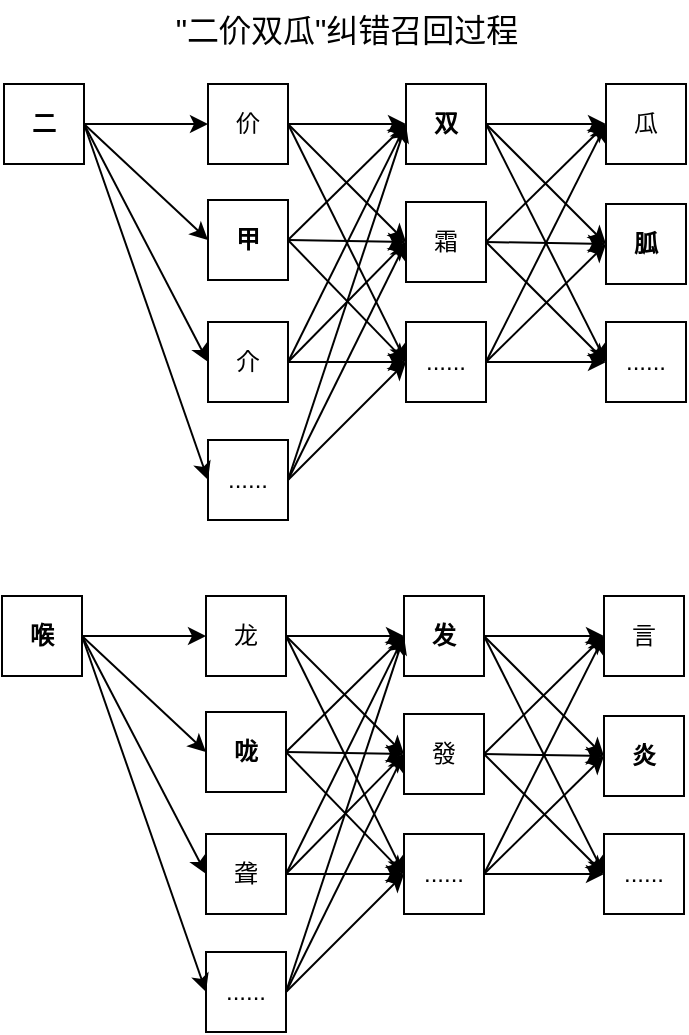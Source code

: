 <mxfile version="24.7.16">
  <diagram name="第 1 页" id="saQ4l6gwrfw8ZkC3gz2z">
    <mxGraphModel dx="794" dy="553" grid="0" gridSize="10" guides="1" tooltips="1" connect="1" arrows="1" fold="1" page="1" pageScale="1" pageWidth="1169" pageHeight="827" math="0" shadow="0">
      <root>
        <mxCell id="0" />
        <mxCell id="1" parent="0" />
        <mxCell id="DB2N2tVpHqEbX4s-BZQU-6" style="edgeStyle=orthogonalEdgeStyle;rounded=0;orthogonalLoop=1;jettySize=auto;html=1;exitX=1;exitY=0.5;exitDx=0;exitDy=0;entryX=0;entryY=0.5;entryDx=0;entryDy=0;" edge="1" parent="1" source="DB2N2tVpHqEbX4s-BZQU-2" target="DB2N2tVpHqEbX4s-BZQU-3">
          <mxGeometry relative="1" as="geometry" />
        </mxCell>
        <mxCell id="DB2N2tVpHqEbX4s-BZQU-9" style="rounded=0;orthogonalLoop=1;jettySize=auto;html=1;exitX=1;exitY=0.5;exitDx=0;exitDy=0;entryX=0;entryY=0.5;entryDx=0;entryDy=0;" edge="1" parent="1" source="DB2N2tVpHqEbX4s-BZQU-2" target="DB2N2tVpHqEbX4s-BZQU-7">
          <mxGeometry relative="1" as="geometry" />
        </mxCell>
        <mxCell id="DB2N2tVpHqEbX4s-BZQU-11" style="rounded=0;orthogonalLoop=1;jettySize=auto;html=1;exitX=1;exitY=0.5;exitDx=0;exitDy=0;entryX=0;entryY=0.5;entryDx=0;entryDy=0;" edge="1" parent="1" source="DB2N2tVpHqEbX4s-BZQU-2" target="DB2N2tVpHqEbX4s-BZQU-8">
          <mxGeometry relative="1" as="geometry" />
        </mxCell>
        <mxCell id="DB2N2tVpHqEbX4s-BZQU-12" style="rounded=0;orthogonalLoop=1;jettySize=auto;html=1;exitX=1;exitY=0.5;exitDx=0;exitDy=0;entryX=0;entryY=0.5;entryDx=0;entryDy=0;" edge="1" parent="1" source="DB2N2tVpHqEbX4s-BZQU-2" target="DB2N2tVpHqEbX4s-BZQU-10">
          <mxGeometry relative="1" as="geometry" />
        </mxCell>
        <mxCell id="DB2N2tVpHqEbX4s-BZQU-2" value="&lt;b&gt;二&lt;/b&gt;" style="text;html=1;align=center;verticalAlign=middle;whiteSpace=wrap;rounded=0;strokeColor=default;" vertex="1" parent="1">
          <mxGeometry x="218" y="200" width="40" height="40" as="geometry" />
        </mxCell>
        <mxCell id="DB2N2tVpHqEbX4s-BZQU-17" style="edgeStyle=orthogonalEdgeStyle;rounded=0;orthogonalLoop=1;jettySize=auto;html=1;exitX=1;exitY=0.5;exitDx=0;exitDy=0;entryX=0;entryY=0.5;entryDx=0;entryDy=0;" edge="1" parent="1" source="DB2N2tVpHqEbX4s-BZQU-3" target="DB2N2tVpHqEbX4s-BZQU-4">
          <mxGeometry relative="1" as="geometry" />
        </mxCell>
        <mxCell id="DB2N2tVpHqEbX4s-BZQU-18" style="rounded=0;orthogonalLoop=1;jettySize=auto;html=1;exitX=1;exitY=0.5;exitDx=0;exitDy=0;entryX=0;entryY=0.5;entryDx=0;entryDy=0;" edge="1" parent="1" source="DB2N2tVpHqEbX4s-BZQU-3" target="DB2N2tVpHqEbX4s-BZQU-13">
          <mxGeometry relative="1" as="geometry" />
        </mxCell>
        <mxCell id="DB2N2tVpHqEbX4s-BZQU-19" style="rounded=0;orthogonalLoop=1;jettySize=auto;html=1;exitX=1;exitY=0.5;exitDx=0;exitDy=0;entryX=0;entryY=0.5;entryDx=0;entryDy=0;" edge="1" parent="1" source="DB2N2tVpHqEbX4s-BZQU-3" target="DB2N2tVpHqEbX4s-BZQU-15">
          <mxGeometry relative="1" as="geometry" />
        </mxCell>
        <mxCell id="DB2N2tVpHqEbX4s-BZQU-3" value="价" style="text;html=1;align=center;verticalAlign=middle;whiteSpace=wrap;rounded=0;strokeColor=default;" vertex="1" parent="1">
          <mxGeometry x="320" y="200" width="40" height="40" as="geometry" />
        </mxCell>
        <mxCell id="DB2N2tVpHqEbX4s-BZQU-29" style="edgeStyle=orthogonalEdgeStyle;rounded=0;orthogonalLoop=1;jettySize=auto;html=1;exitX=1;exitY=0.5;exitDx=0;exitDy=0;entryX=0;entryY=0.5;entryDx=0;entryDy=0;" edge="1" parent="1" source="DB2N2tVpHqEbX4s-BZQU-4" target="DB2N2tVpHqEbX4s-BZQU-5">
          <mxGeometry relative="1" as="geometry" />
        </mxCell>
        <mxCell id="DB2N2tVpHqEbX4s-BZQU-30" style="rounded=0;orthogonalLoop=1;jettySize=auto;html=1;exitX=1;exitY=0.5;exitDx=0;exitDy=0;entryX=0;entryY=0.5;entryDx=0;entryDy=0;" edge="1" parent="1" source="DB2N2tVpHqEbX4s-BZQU-4" target="DB2N2tVpHqEbX4s-BZQU-14">
          <mxGeometry relative="1" as="geometry" />
        </mxCell>
        <mxCell id="DB2N2tVpHqEbX4s-BZQU-31" style="rounded=0;orthogonalLoop=1;jettySize=auto;html=1;exitX=1;exitY=0.5;exitDx=0;exitDy=0;entryX=0;entryY=0.5;entryDx=0;entryDy=0;" edge="1" parent="1" source="DB2N2tVpHqEbX4s-BZQU-4" target="DB2N2tVpHqEbX4s-BZQU-16">
          <mxGeometry relative="1" as="geometry" />
        </mxCell>
        <mxCell id="DB2N2tVpHqEbX4s-BZQU-4" value="&lt;b&gt;双&lt;/b&gt;" style="text;html=1;align=center;verticalAlign=middle;whiteSpace=wrap;rounded=0;strokeColor=default;" vertex="1" parent="1">
          <mxGeometry x="419" y="200" width="40" height="40" as="geometry" />
        </mxCell>
        <mxCell id="DB2N2tVpHqEbX4s-BZQU-5" value="瓜" style="text;html=1;align=center;verticalAlign=middle;whiteSpace=wrap;rounded=0;strokeColor=default;" vertex="1" parent="1">
          <mxGeometry x="519" y="200" width="40" height="40" as="geometry" />
        </mxCell>
        <mxCell id="DB2N2tVpHqEbX4s-BZQU-20" style="rounded=0;orthogonalLoop=1;jettySize=auto;html=1;exitX=1;exitY=0.5;exitDx=0;exitDy=0;entryX=0;entryY=0.5;entryDx=0;entryDy=0;" edge="1" parent="1" source="DB2N2tVpHqEbX4s-BZQU-7" target="DB2N2tVpHqEbX4s-BZQU-4">
          <mxGeometry relative="1" as="geometry" />
        </mxCell>
        <mxCell id="DB2N2tVpHqEbX4s-BZQU-21" style="rounded=0;orthogonalLoop=1;jettySize=auto;html=1;exitX=1;exitY=0.5;exitDx=0;exitDy=0;entryX=0;entryY=0.5;entryDx=0;entryDy=0;" edge="1" parent="1" source="DB2N2tVpHqEbX4s-BZQU-7" target="DB2N2tVpHqEbX4s-BZQU-13">
          <mxGeometry relative="1" as="geometry" />
        </mxCell>
        <mxCell id="DB2N2tVpHqEbX4s-BZQU-22" style="rounded=0;orthogonalLoop=1;jettySize=auto;html=1;exitX=1;exitY=0.5;exitDx=0;exitDy=0;entryX=0;entryY=0.5;entryDx=0;entryDy=0;" edge="1" parent="1" source="DB2N2tVpHqEbX4s-BZQU-7" target="DB2N2tVpHqEbX4s-BZQU-15">
          <mxGeometry relative="1" as="geometry" />
        </mxCell>
        <mxCell id="DB2N2tVpHqEbX4s-BZQU-7" value="&lt;b&gt;甲&lt;/b&gt;" style="text;html=1;align=center;verticalAlign=middle;whiteSpace=wrap;rounded=0;strokeColor=default;" vertex="1" parent="1">
          <mxGeometry x="320" y="258" width="40" height="40" as="geometry" />
        </mxCell>
        <mxCell id="DB2N2tVpHqEbX4s-BZQU-23" style="rounded=0;orthogonalLoop=1;jettySize=auto;html=1;exitX=1;exitY=0.5;exitDx=0;exitDy=0;entryX=0;entryY=0.5;entryDx=0;entryDy=0;" edge="1" parent="1" source="DB2N2tVpHqEbX4s-BZQU-8" target="DB2N2tVpHqEbX4s-BZQU-4">
          <mxGeometry relative="1" as="geometry" />
        </mxCell>
        <mxCell id="DB2N2tVpHqEbX4s-BZQU-24" style="rounded=0;orthogonalLoop=1;jettySize=auto;html=1;exitX=1;exitY=0.5;exitDx=0;exitDy=0;entryX=0;entryY=0.5;entryDx=0;entryDy=0;" edge="1" parent="1" source="DB2N2tVpHqEbX4s-BZQU-8" target="DB2N2tVpHqEbX4s-BZQU-13">
          <mxGeometry relative="1" as="geometry" />
        </mxCell>
        <mxCell id="DB2N2tVpHqEbX4s-BZQU-25" style="edgeStyle=orthogonalEdgeStyle;rounded=0;orthogonalLoop=1;jettySize=auto;html=1;exitX=1;exitY=0.5;exitDx=0;exitDy=0;entryX=0;entryY=0.5;entryDx=0;entryDy=0;" edge="1" parent="1" source="DB2N2tVpHqEbX4s-BZQU-8" target="DB2N2tVpHqEbX4s-BZQU-15">
          <mxGeometry relative="1" as="geometry" />
        </mxCell>
        <mxCell id="DB2N2tVpHqEbX4s-BZQU-8" value="介" style="text;html=1;align=center;verticalAlign=middle;whiteSpace=wrap;rounded=0;strokeColor=default;" vertex="1" parent="1">
          <mxGeometry x="320" y="319" width="40" height="40" as="geometry" />
        </mxCell>
        <mxCell id="DB2N2tVpHqEbX4s-BZQU-26" style="rounded=0;orthogonalLoop=1;jettySize=auto;html=1;exitX=1;exitY=0.5;exitDx=0;exitDy=0;entryX=0;entryY=0.5;entryDx=0;entryDy=0;" edge="1" parent="1" source="DB2N2tVpHqEbX4s-BZQU-10" target="DB2N2tVpHqEbX4s-BZQU-4">
          <mxGeometry relative="1" as="geometry" />
        </mxCell>
        <mxCell id="DB2N2tVpHqEbX4s-BZQU-27" style="rounded=0;orthogonalLoop=1;jettySize=auto;html=1;exitX=1;exitY=0.5;exitDx=0;exitDy=0;entryX=0;entryY=0.5;entryDx=0;entryDy=0;" edge="1" parent="1" source="DB2N2tVpHqEbX4s-BZQU-10" target="DB2N2tVpHqEbX4s-BZQU-13">
          <mxGeometry relative="1" as="geometry" />
        </mxCell>
        <mxCell id="DB2N2tVpHqEbX4s-BZQU-28" style="rounded=0;orthogonalLoop=1;jettySize=auto;html=1;exitX=1;exitY=0.5;exitDx=0;exitDy=0;entryX=0;entryY=0.5;entryDx=0;entryDy=0;" edge="1" parent="1" source="DB2N2tVpHqEbX4s-BZQU-10" target="DB2N2tVpHqEbX4s-BZQU-15">
          <mxGeometry relative="1" as="geometry" />
        </mxCell>
        <mxCell id="DB2N2tVpHqEbX4s-BZQU-10" value="......" style="text;html=1;align=center;verticalAlign=middle;whiteSpace=wrap;rounded=0;strokeColor=default;" vertex="1" parent="1">
          <mxGeometry x="320" y="378" width="40" height="40" as="geometry" />
        </mxCell>
        <mxCell id="DB2N2tVpHqEbX4s-BZQU-32" style="rounded=0;orthogonalLoop=1;jettySize=auto;html=1;exitX=1;exitY=0.5;exitDx=0;exitDy=0;entryX=0;entryY=0.5;entryDx=0;entryDy=0;" edge="1" parent="1" source="DB2N2tVpHqEbX4s-BZQU-13" target="DB2N2tVpHqEbX4s-BZQU-5">
          <mxGeometry relative="1" as="geometry" />
        </mxCell>
        <mxCell id="DB2N2tVpHqEbX4s-BZQU-33" style="rounded=0;orthogonalLoop=1;jettySize=auto;html=1;exitX=1;exitY=0.5;exitDx=0;exitDy=0;entryX=0;entryY=0.5;entryDx=0;entryDy=0;" edge="1" parent="1" source="DB2N2tVpHqEbX4s-BZQU-13" target="DB2N2tVpHqEbX4s-BZQU-14">
          <mxGeometry relative="1" as="geometry" />
        </mxCell>
        <mxCell id="DB2N2tVpHqEbX4s-BZQU-34" style="rounded=0;orthogonalLoop=1;jettySize=auto;html=1;exitX=1;exitY=0.5;exitDx=0;exitDy=0;entryX=0;entryY=0.5;entryDx=0;entryDy=0;" edge="1" parent="1" source="DB2N2tVpHqEbX4s-BZQU-13" target="DB2N2tVpHqEbX4s-BZQU-16">
          <mxGeometry relative="1" as="geometry" />
        </mxCell>
        <mxCell id="DB2N2tVpHqEbX4s-BZQU-13" value="霜" style="text;html=1;align=center;verticalAlign=middle;whiteSpace=wrap;rounded=0;strokeColor=default;" vertex="1" parent="1">
          <mxGeometry x="419" y="259" width="40" height="40" as="geometry" />
        </mxCell>
        <mxCell id="DB2N2tVpHqEbX4s-BZQU-14" value="&lt;b&gt;胍&lt;/b&gt;" style="text;html=1;align=center;verticalAlign=middle;whiteSpace=wrap;rounded=0;strokeColor=default;" vertex="1" parent="1">
          <mxGeometry x="519" y="260" width="40" height="40" as="geometry" />
        </mxCell>
        <mxCell id="DB2N2tVpHqEbX4s-BZQU-35" style="rounded=0;orthogonalLoop=1;jettySize=auto;html=1;exitX=1;exitY=0.5;exitDx=0;exitDy=0;entryX=0;entryY=0.5;entryDx=0;entryDy=0;" edge="1" parent="1" source="DB2N2tVpHqEbX4s-BZQU-15" target="DB2N2tVpHqEbX4s-BZQU-5">
          <mxGeometry relative="1" as="geometry" />
        </mxCell>
        <mxCell id="DB2N2tVpHqEbX4s-BZQU-36" style="rounded=0;orthogonalLoop=1;jettySize=auto;html=1;exitX=1;exitY=0.5;exitDx=0;exitDy=0;entryX=0;entryY=0.5;entryDx=0;entryDy=0;" edge="1" parent="1" source="DB2N2tVpHqEbX4s-BZQU-15" target="DB2N2tVpHqEbX4s-BZQU-14">
          <mxGeometry relative="1" as="geometry" />
        </mxCell>
        <mxCell id="DB2N2tVpHqEbX4s-BZQU-37" style="edgeStyle=orthogonalEdgeStyle;rounded=0;orthogonalLoop=1;jettySize=auto;html=1;exitX=1;exitY=0.5;exitDx=0;exitDy=0;entryX=0;entryY=0.5;entryDx=0;entryDy=0;" edge="1" parent="1" source="DB2N2tVpHqEbX4s-BZQU-15" target="DB2N2tVpHqEbX4s-BZQU-16">
          <mxGeometry relative="1" as="geometry" />
        </mxCell>
        <mxCell id="DB2N2tVpHqEbX4s-BZQU-15" value="......" style="text;html=1;align=center;verticalAlign=middle;whiteSpace=wrap;rounded=0;strokeColor=default;" vertex="1" parent="1">
          <mxGeometry x="419" y="319" width="40" height="40" as="geometry" />
        </mxCell>
        <mxCell id="DB2N2tVpHqEbX4s-BZQU-16" value="......" style="text;html=1;align=center;verticalAlign=middle;whiteSpace=wrap;rounded=0;strokeColor=default;" vertex="1" parent="1">
          <mxGeometry x="519" y="319" width="40" height="40" as="geometry" />
        </mxCell>
        <mxCell id="DB2N2tVpHqEbX4s-BZQU-38" value="&lt;font style=&quot;font-size: 16px;&quot;&gt;&quot;二价双瓜&quot;纠错召回过程&lt;/font&gt;" style="text;html=1;align=center;verticalAlign=middle;whiteSpace=wrap;rounded=0;" vertex="1" parent="1">
          <mxGeometry x="285" y="158" width="209" height="30" as="geometry" />
        </mxCell>
        <mxCell id="DB2N2tVpHqEbX4s-BZQU-39" style="edgeStyle=orthogonalEdgeStyle;rounded=0;orthogonalLoop=1;jettySize=auto;html=1;exitX=1;exitY=0.5;exitDx=0;exitDy=0;entryX=0;entryY=0.5;entryDx=0;entryDy=0;" edge="1" parent="1" source="DB2N2tVpHqEbX4s-BZQU-43" target="DB2N2tVpHqEbX4s-BZQU-47">
          <mxGeometry relative="1" as="geometry" />
        </mxCell>
        <mxCell id="DB2N2tVpHqEbX4s-BZQU-40" style="rounded=0;orthogonalLoop=1;jettySize=auto;html=1;exitX=1;exitY=0.5;exitDx=0;exitDy=0;entryX=0;entryY=0.5;entryDx=0;entryDy=0;" edge="1" parent="1" source="DB2N2tVpHqEbX4s-BZQU-43" target="DB2N2tVpHqEbX4s-BZQU-56">
          <mxGeometry relative="1" as="geometry" />
        </mxCell>
        <mxCell id="DB2N2tVpHqEbX4s-BZQU-41" style="rounded=0;orthogonalLoop=1;jettySize=auto;html=1;exitX=1;exitY=0.5;exitDx=0;exitDy=0;entryX=0;entryY=0.5;entryDx=0;entryDy=0;" edge="1" parent="1" source="DB2N2tVpHqEbX4s-BZQU-43" target="DB2N2tVpHqEbX4s-BZQU-60">
          <mxGeometry relative="1" as="geometry" />
        </mxCell>
        <mxCell id="DB2N2tVpHqEbX4s-BZQU-42" style="rounded=0;orthogonalLoop=1;jettySize=auto;html=1;exitX=1;exitY=0.5;exitDx=0;exitDy=0;entryX=0;entryY=0.5;entryDx=0;entryDy=0;" edge="1" parent="1" source="DB2N2tVpHqEbX4s-BZQU-43" target="DB2N2tVpHqEbX4s-BZQU-64">
          <mxGeometry relative="1" as="geometry" />
        </mxCell>
        <mxCell id="DB2N2tVpHqEbX4s-BZQU-43" value="&lt;b&gt;喉&lt;/b&gt;" style="text;html=1;align=center;verticalAlign=middle;whiteSpace=wrap;rounded=0;strokeColor=default;" vertex="1" parent="1">
          <mxGeometry x="217" y="456" width="40" height="40" as="geometry" />
        </mxCell>
        <mxCell id="DB2N2tVpHqEbX4s-BZQU-44" style="edgeStyle=orthogonalEdgeStyle;rounded=0;orthogonalLoop=1;jettySize=auto;html=1;exitX=1;exitY=0.5;exitDx=0;exitDy=0;entryX=0;entryY=0.5;entryDx=0;entryDy=0;" edge="1" parent="1" source="DB2N2tVpHqEbX4s-BZQU-47" target="DB2N2tVpHqEbX4s-BZQU-51">
          <mxGeometry relative="1" as="geometry" />
        </mxCell>
        <mxCell id="DB2N2tVpHqEbX4s-BZQU-45" style="rounded=0;orthogonalLoop=1;jettySize=auto;html=1;exitX=1;exitY=0.5;exitDx=0;exitDy=0;entryX=0;entryY=0.5;entryDx=0;entryDy=0;" edge="1" parent="1" source="DB2N2tVpHqEbX4s-BZQU-47" target="DB2N2tVpHqEbX4s-BZQU-68">
          <mxGeometry relative="1" as="geometry" />
        </mxCell>
        <mxCell id="DB2N2tVpHqEbX4s-BZQU-46" style="rounded=0;orthogonalLoop=1;jettySize=auto;html=1;exitX=1;exitY=0.5;exitDx=0;exitDy=0;entryX=0;entryY=0.5;entryDx=0;entryDy=0;" edge="1" parent="1" source="DB2N2tVpHqEbX4s-BZQU-47" target="DB2N2tVpHqEbX4s-BZQU-73">
          <mxGeometry relative="1" as="geometry" />
        </mxCell>
        <mxCell id="DB2N2tVpHqEbX4s-BZQU-47" value="龙" style="text;html=1;align=center;verticalAlign=middle;whiteSpace=wrap;rounded=0;strokeColor=default;" vertex="1" parent="1">
          <mxGeometry x="319" y="456" width="40" height="40" as="geometry" />
        </mxCell>
        <mxCell id="DB2N2tVpHqEbX4s-BZQU-48" style="edgeStyle=orthogonalEdgeStyle;rounded=0;orthogonalLoop=1;jettySize=auto;html=1;exitX=1;exitY=0.5;exitDx=0;exitDy=0;entryX=0;entryY=0.5;entryDx=0;entryDy=0;" edge="1" parent="1" source="DB2N2tVpHqEbX4s-BZQU-51" target="DB2N2tVpHqEbX4s-BZQU-52">
          <mxGeometry relative="1" as="geometry" />
        </mxCell>
        <mxCell id="DB2N2tVpHqEbX4s-BZQU-49" style="rounded=0;orthogonalLoop=1;jettySize=auto;html=1;exitX=1;exitY=0.5;exitDx=0;exitDy=0;entryX=0;entryY=0.5;entryDx=0;entryDy=0;" edge="1" parent="1" source="DB2N2tVpHqEbX4s-BZQU-51" target="DB2N2tVpHqEbX4s-BZQU-69">
          <mxGeometry relative="1" as="geometry" />
        </mxCell>
        <mxCell id="DB2N2tVpHqEbX4s-BZQU-50" style="rounded=0;orthogonalLoop=1;jettySize=auto;html=1;exitX=1;exitY=0.5;exitDx=0;exitDy=0;entryX=0;entryY=0.5;entryDx=0;entryDy=0;" edge="1" parent="1" source="DB2N2tVpHqEbX4s-BZQU-51" target="DB2N2tVpHqEbX4s-BZQU-74">
          <mxGeometry relative="1" as="geometry" />
        </mxCell>
        <mxCell id="DB2N2tVpHqEbX4s-BZQU-51" value="&lt;b&gt;发&lt;/b&gt;" style="text;html=1;align=center;verticalAlign=middle;whiteSpace=wrap;rounded=0;strokeColor=default;" vertex="1" parent="1">
          <mxGeometry x="418" y="456" width="40" height="40" as="geometry" />
        </mxCell>
        <mxCell id="DB2N2tVpHqEbX4s-BZQU-52" value="言" style="text;html=1;align=center;verticalAlign=middle;whiteSpace=wrap;rounded=0;strokeColor=default;" vertex="1" parent="1">
          <mxGeometry x="518" y="456" width="40" height="40" as="geometry" />
        </mxCell>
        <mxCell id="DB2N2tVpHqEbX4s-BZQU-53" style="rounded=0;orthogonalLoop=1;jettySize=auto;html=1;exitX=1;exitY=0.5;exitDx=0;exitDy=0;entryX=0;entryY=0.5;entryDx=0;entryDy=0;" edge="1" parent="1" source="DB2N2tVpHqEbX4s-BZQU-56" target="DB2N2tVpHqEbX4s-BZQU-51">
          <mxGeometry relative="1" as="geometry" />
        </mxCell>
        <mxCell id="DB2N2tVpHqEbX4s-BZQU-54" style="rounded=0;orthogonalLoop=1;jettySize=auto;html=1;exitX=1;exitY=0.5;exitDx=0;exitDy=0;entryX=0;entryY=0.5;entryDx=0;entryDy=0;" edge="1" parent="1" source="DB2N2tVpHqEbX4s-BZQU-56" target="DB2N2tVpHqEbX4s-BZQU-68">
          <mxGeometry relative="1" as="geometry" />
        </mxCell>
        <mxCell id="DB2N2tVpHqEbX4s-BZQU-55" style="rounded=0;orthogonalLoop=1;jettySize=auto;html=1;exitX=1;exitY=0.5;exitDx=0;exitDy=0;entryX=0;entryY=0.5;entryDx=0;entryDy=0;" edge="1" parent="1" source="DB2N2tVpHqEbX4s-BZQU-56" target="DB2N2tVpHqEbX4s-BZQU-73">
          <mxGeometry relative="1" as="geometry" />
        </mxCell>
        <mxCell id="DB2N2tVpHqEbX4s-BZQU-56" value="&lt;b&gt;咙&lt;/b&gt;" style="text;html=1;align=center;verticalAlign=middle;whiteSpace=wrap;rounded=0;strokeColor=default;" vertex="1" parent="1">
          <mxGeometry x="319" y="514" width="40" height="40" as="geometry" />
        </mxCell>
        <mxCell id="DB2N2tVpHqEbX4s-BZQU-57" style="rounded=0;orthogonalLoop=1;jettySize=auto;html=1;exitX=1;exitY=0.5;exitDx=0;exitDy=0;entryX=0;entryY=0.5;entryDx=0;entryDy=0;" edge="1" parent="1" source="DB2N2tVpHqEbX4s-BZQU-60" target="DB2N2tVpHqEbX4s-BZQU-51">
          <mxGeometry relative="1" as="geometry" />
        </mxCell>
        <mxCell id="DB2N2tVpHqEbX4s-BZQU-58" style="rounded=0;orthogonalLoop=1;jettySize=auto;html=1;exitX=1;exitY=0.5;exitDx=0;exitDy=0;entryX=0;entryY=0.5;entryDx=0;entryDy=0;" edge="1" parent="1" source="DB2N2tVpHqEbX4s-BZQU-60" target="DB2N2tVpHqEbX4s-BZQU-68">
          <mxGeometry relative="1" as="geometry" />
        </mxCell>
        <mxCell id="DB2N2tVpHqEbX4s-BZQU-59" style="edgeStyle=orthogonalEdgeStyle;rounded=0;orthogonalLoop=1;jettySize=auto;html=1;exitX=1;exitY=0.5;exitDx=0;exitDy=0;entryX=0;entryY=0.5;entryDx=0;entryDy=0;" edge="1" parent="1" source="DB2N2tVpHqEbX4s-BZQU-60" target="DB2N2tVpHqEbX4s-BZQU-73">
          <mxGeometry relative="1" as="geometry" />
        </mxCell>
        <mxCell id="DB2N2tVpHqEbX4s-BZQU-60" value="聋" style="text;html=1;align=center;verticalAlign=middle;whiteSpace=wrap;rounded=0;strokeColor=default;" vertex="1" parent="1">
          <mxGeometry x="319" y="575" width="40" height="40" as="geometry" />
        </mxCell>
        <mxCell id="DB2N2tVpHqEbX4s-BZQU-61" style="rounded=0;orthogonalLoop=1;jettySize=auto;html=1;exitX=1;exitY=0.5;exitDx=0;exitDy=0;entryX=0;entryY=0.5;entryDx=0;entryDy=0;" edge="1" parent="1" source="DB2N2tVpHqEbX4s-BZQU-64" target="DB2N2tVpHqEbX4s-BZQU-51">
          <mxGeometry relative="1" as="geometry" />
        </mxCell>
        <mxCell id="DB2N2tVpHqEbX4s-BZQU-62" style="rounded=0;orthogonalLoop=1;jettySize=auto;html=1;exitX=1;exitY=0.5;exitDx=0;exitDy=0;entryX=0;entryY=0.5;entryDx=0;entryDy=0;" edge="1" parent="1" source="DB2N2tVpHqEbX4s-BZQU-64" target="DB2N2tVpHqEbX4s-BZQU-68">
          <mxGeometry relative="1" as="geometry" />
        </mxCell>
        <mxCell id="DB2N2tVpHqEbX4s-BZQU-63" style="rounded=0;orthogonalLoop=1;jettySize=auto;html=1;exitX=1;exitY=0.5;exitDx=0;exitDy=0;entryX=0;entryY=0.5;entryDx=0;entryDy=0;" edge="1" parent="1" source="DB2N2tVpHqEbX4s-BZQU-64" target="DB2N2tVpHqEbX4s-BZQU-73">
          <mxGeometry relative="1" as="geometry" />
        </mxCell>
        <mxCell id="DB2N2tVpHqEbX4s-BZQU-64" value="......" style="text;html=1;align=center;verticalAlign=middle;whiteSpace=wrap;rounded=0;strokeColor=default;" vertex="1" parent="1">
          <mxGeometry x="319" y="634" width="40" height="40" as="geometry" />
        </mxCell>
        <mxCell id="DB2N2tVpHqEbX4s-BZQU-65" style="rounded=0;orthogonalLoop=1;jettySize=auto;html=1;exitX=1;exitY=0.5;exitDx=0;exitDy=0;entryX=0;entryY=0.5;entryDx=0;entryDy=0;" edge="1" parent="1" source="DB2N2tVpHqEbX4s-BZQU-68" target="DB2N2tVpHqEbX4s-BZQU-52">
          <mxGeometry relative="1" as="geometry" />
        </mxCell>
        <mxCell id="DB2N2tVpHqEbX4s-BZQU-66" style="rounded=0;orthogonalLoop=1;jettySize=auto;html=1;exitX=1;exitY=0.5;exitDx=0;exitDy=0;entryX=0;entryY=0.5;entryDx=0;entryDy=0;" edge="1" parent="1" source="DB2N2tVpHqEbX4s-BZQU-68" target="DB2N2tVpHqEbX4s-BZQU-69">
          <mxGeometry relative="1" as="geometry" />
        </mxCell>
        <mxCell id="DB2N2tVpHqEbX4s-BZQU-67" style="rounded=0;orthogonalLoop=1;jettySize=auto;html=1;exitX=1;exitY=0.5;exitDx=0;exitDy=0;entryX=0;entryY=0.5;entryDx=0;entryDy=0;" edge="1" parent="1" source="DB2N2tVpHqEbX4s-BZQU-68" target="DB2N2tVpHqEbX4s-BZQU-74">
          <mxGeometry relative="1" as="geometry" />
        </mxCell>
        <mxCell id="DB2N2tVpHqEbX4s-BZQU-68" value="發" style="text;html=1;align=center;verticalAlign=middle;whiteSpace=wrap;rounded=0;strokeColor=default;" vertex="1" parent="1">
          <mxGeometry x="418" y="515" width="40" height="40" as="geometry" />
        </mxCell>
        <mxCell id="DB2N2tVpHqEbX4s-BZQU-69" value="&lt;b&gt;炎&lt;/b&gt;" style="text;html=1;align=center;verticalAlign=middle;whiteSpace=wrap;rounded=0;strokeColor=default;" vertex="1" parent="1">
          <mxGeometry x="518" y="516" width="40" height="40" as="geometry" />
        </mxCell>
        <mxCell id="DB2N2tVpHqEbX4s-BZQU-70" style="rounded=0;orthogonalLoop=1;jettySize=auto;html=1;exitX=1;exitY=0.5;exitDx=0;exitDy=0;entryX=0;entryY=0.5;entryDx=0;entryDy=0;" edge="1" parent="1" source="DB2N2tVpHqEbX4s-BZQU-73" target="DB2N2tVpHqEbX4s-BZQU-52">
          <mxGeometry relative="1" as="geometry" />
        </mxCell>
        <mxCell id="DB2N2tVpHqEbX4s-BZQU-71" style="rounded=0;orthogonalLoop=1;jettySize=auto;html=1;exitX=1;exitY=0.5;exitDx=0;exitDy=0;entryX=0;entryY=0.5;entryDx=0;entryDy=0;" edge="1" parent="1" source="DB2N2tVpHqEbX4s-BZQU-73" target="DB2N2tVpHqEbX4s-BZQU-69">
          <mxGeometry relative="1" as="geometry" />
        </mxCell>
        <mxCell id="DB2N2tVpHqEbX4s-BZQU-72" style="edgeStyle=orthogonalEdgeStyle;rounded=0;orthogonalLoop=1;jettySize=auto;html=1;exitX=1;exitY=0.5;exitDx=0;exitDy=0;entryX=0;entryY=0.5;entryDx=0;entryDy=0;" edge="1" parent="1" source="DB2N2tVpHqEbX4s-BZQU-73" target="DB2N2tVpHqEbX4s-BZQU-74">
          <mxGeometry relative="1" as="geometry" />
        </mxCell>
        <mxCell id="DB2N2tVpHqEbX4s-BZQU-73" value="......" style="text;html=1;align=center;verticalAlign=middle;whiteSpace=wrap;rounded=0;strokeColor=default;" vertex="1" parent="1">
          <mxGeometry x="418" y="575" width="40" height="40" as="geometry" />
        </mxCell>
        <mxCell id="DB2N2tVpHqEbX4s-BZQU-74" value="......" style="text;html=1;align=center;verticalAlign=middle;whiteSpace=wrap;rounded=0;strokeColor=default;" vertex="1" parent="1">
          <mxGeometry x="518" y="575" width="40" height="40" as="geometry" />
        </mxCell>
      </root>
    </mxGraphModel>
  </diagram>
</mxfile>
